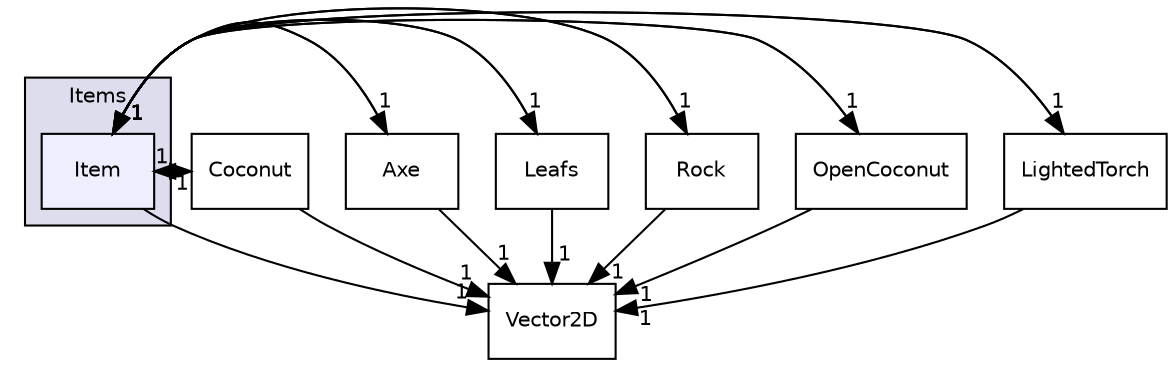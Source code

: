 digraph "Items/Item" {
  compound=true
  node [ fontsize="10", fontname="Helvetica"];
  edge [ labelfontsize="10", labelfontname="Helvetica"];
  subgraph clusterdir_7d02ce0627a9d08bc7415ddf5065332d {
    graph [ bgcolor="#ddddee", pencolor="black", label="Items" fontname="Helvetica", fontsize="10", URL="dir_7d02ce0627a9d08bc7415ddf5065332d.html"]
  dir_59a3773fb886f53e651afc58787e32cb [shape=box, label="Item", style="filled", fillcolor="#eeeeff", pencolor="black", URL="dir_59a3773fb886f53e651afc58787e32cb.html"];
  }
  dir_1f36c94545266762ae6a9e4c14fe1d32 [shape=box label="Coconut" URL="dir_1f36c94545266762ae6a9e4c14fe1d32.html"];
  dir_ab2875aa51063794301457259c77ae2f [shape=box label="Vector2D" URL="dir_ab2875aa51063794301457259c77ae2f.html"];
  dir_706735ff1d66e8a251f37f739ca78a07 [shape=box label="Axe" URL="dir_706735ff1d66e8a251f37f739ca78a07.html"];
  dir_3aacd563b22adfcac0fe094928d0d83e [shape=box label="Leafs" URL="dir_3aacd563b22adfcac0fe094928d0d83e.html"];
  dir_bad7e8eb314198c47b77932c6b776033 [shape=box label="Rock" URL="dir_bad7e8eb314198c47b77932c6b776033.html"];
  dir_0cb6899a78290db278e77bf038356e91 [shape=box label="OpenCoconut" URL="dir_0cb6899a78290db278e77bf038356e91.html"];
  dir_62e8c580d16769cd4efacf93a35fdebe [shape=box label="LightedTorch" URL="dir_62e8c580d16769cd4efacf93a35fdebe.html"];
  dir_1f36c94545266762ae6a9e4c14fe1d32->dir_ab2875aa51063794301457259c77ae2f [headlabel="1", labeldistance=1.5 headhref="dir_000008_000018.html"];
  dir_1f36c94545266762ae6a9e4c14fe1d32->dir_59a3773fb886f53e651afc58787e32cb [headlabel="1", labeldistance=1.5 headhref="dir_000008_000010.html"];
  dir_706735ff1d66e8a251f37f739ca78a07->dir_ab2875aa51063794301457259c77ae2f [headlabel="1", labeldistance=1.5 headhref="dir_000007_000018.html"];
  dir_706735ff1d66e8a251f37f739ca78a07->dir_59a3773fb886f53e651afc58787e32cb [headlabel="1", labeldistance=1.5 headhref="dir_000007_000010.html"];
  dir_3aacd563b22adfcac0fe094928d0d83e->dir_ab2875aa51063794301457259c77ae2f [headlabel="1", labeldistance=1.5 headhref="dir_000011_000018.html"];
  dir_3aacd563b22adfcac0fe094928d0d83e->dir_59a3773fb886f53e651afc58787e32cb [headlabel="1", labeldistance=1.5 headhref="dir_000011_000010.html"];
  dir_bad7e8eb314198c47b77932c6b776033->dir_ab2875aa51063794301457259c77ae2f [headlabel="1", labeldistance=1.5 headhref="dir_000015_000018.html"];
  dir_bad7e8eb314198c47b77932c6b776033->dir_59a3773fb886f53e651afc58787e32cb [headlabel="1", labeldistance=1.5 headhref="dir_000015_000010.html"];
  dir_0cb6899a78290db278e77bf038356e91->dir_ab2875aa51063794301457259c77ae2f [headlabel="1", labeldistance=1.5 headhref="dir_000014_000018.html"];
  dir_0cb6899a78290db278e77bf038356e91->dir_59a3773fb886f53e651afc58787e32cb [headlabel="1", labeldistance=1.5 headhref="dir_000014_000010.html"];
  dir_62e8c580d16769cd4efacf93a35fdebe->dir_ab2875aa51063794301457259c77ae2f [headlabel="1", labeldistance=1.5 headhref="dir_000012_000018.html"];
  dir_62e8c580d16769cd4efacf93a35fdebe->dir_59a3773fb886f53e651afc58787e32cb [headlabel="1", labeldistance=1.5 headhref="dir_000012_000010.html"];
  dir_59a3773fb886f53e651afc58787e32cb->dir_1f36c94545266762ae6a9e4c14fe1d32 [headlabel="1", labeldistance=1.5 headhref="dir_000010_000008.html"];
  dir_59a3773fb886f53e651afc58787e32cb->dir_ab2875aa51063794301457259c77ae2f [headlabel="1", labeldistance=1.5 headhref="dir_000010_000018.html"];
  dir_59a3773fb886f53e651afc58787e32cb->dir_706735ff1d66e8a251f37f739ca78a07 [headlabel="1", labeldistance=1.5 headhref="dir_000010_000007.html"];
  dir_59a3773fb886f53e651afc58787e32cb->dir_3aacd563b22adfcac0fe094928d0d83e [headlabel="1", labeldistance=1.5 headhref="dir_000010_000011.html"];
  dir_59a3773fb886f53e651afc58787e32cb->dir_bad7e8eb314198c47b77932c6b776033 [headlabel="1", labeldistance=1.5 headhref="dir_000010_000015.html"];
  dir_59a3773fb886f53e651afc58787e32cb->dir_0cb6899a78290db278e77bf038356e91 [headlabel="1", labeldistance=1.5 headhref="dir_000010_000014.html"];
  dir_59a3773fb886f53e651afc58787e32cb->dir_62e8c580d16769cd4efacf93a35fdebe [headlabel="1", labeldistance=1.5 headhref="dir_000010_000012.html"];
}
